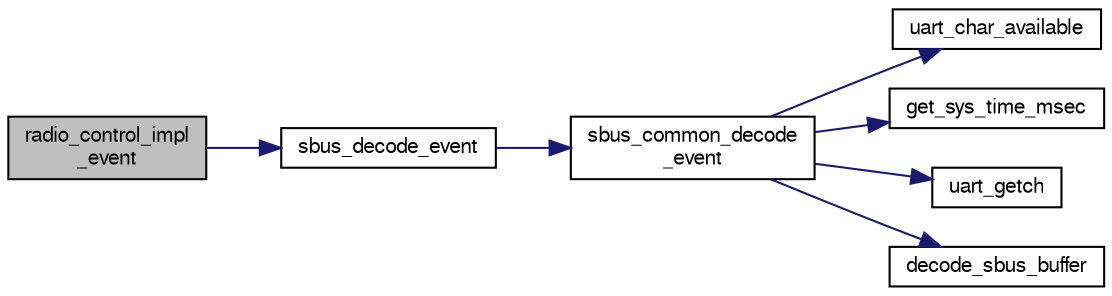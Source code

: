 digraph "radio_control_impl_event"
{
  edge [fontname="FreeSans",fontsize="10",labelfontname="FreeSans",labelfontsize="10"];
  node [fontname="FreeSans",fontsize="10",shape=record];
  rankdir="LR";
  Node1 [label="radio_control_impl\l_event",height=0.2,width=0.4,color="black", fillcolor="grey75", style="filled", fontcolor="black"];
  Node1 -> Node2 [color="midnightblue",fontsize="10",style="solid",fontname="FreeSans"];
  Node2 [label="sbus_decode_event",height=0.2,width=0.4,color="black", fillcolor="white", style="filled",URL="$sbus_8c.html#ab9abde1e7eda9299d04ff75e87910114"];
  Node2 -> Node3 [color="midnightblue",fontsize="10",style="solid",fontname="FreeSans"];
  Node3 [label="sbus_common_decode\l_event",height=0.2,width=0.4,color="black", fillcolor="white", style="filled",URL="$sbus__common_8c.html#a3a369db0efa4a3e8ac7e0b205a5c9740",tooltip="Decoding event function. "];
  Node3 -> Node4 [color="midnightblue",fontsize="10",style="solid",fontname="FreeSans"];
  Node4 [label="uart_char_available",height=0.2,width=0.4,color="black", fillcolor="white", style="filled",URL="$linux_2mcu__periph_2uart__arch_8c.html#a663f41657d0ad8e115fc7709b071d749",tooltip="Check UART for available chars in receive buffer. "];
  Node3 -> Node5 [color="midnightblue",fontsize="10",style="solid",fontname="FreeSans"];
  Node5 [label="get_sys_time_msec",height=0.2,width=0.4,color="black", fillcolor="white", style="filled",URL="$chibios_2mcu__periph_2sys__time__arch_8c.html#ad3cb294b0d1d74dfb511534b36a17960",tooltip="Get the time in milliseconds since startup. "];
  Node3 -> Node6 [color="midnightblue",fontsize="10",style="solid",fontname="FreeSans"];
  Node6 [label="uart_getch",height=0.2,width=0.4,color="black", fillcolor="white", style="filled",URL="$chibios_2mcu__periph_2uart__arch_8c.html#adb9a60ec94a31a08e6454ccf64f24039"];
  Node3 -> Node7 [color="midnightblue",fontsize="10",style="solid",fontname="FreeSans"];
  Node7 [label="decode_sbus_buffer",height=0.2,width=0.4,color="black", fillcolor="white", style="filled",URL="$sbus__common_8c.html#ae438287533911004cc6f3ff98b065df7",tooltip="Decode the raw buffer. "];
}
